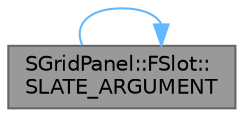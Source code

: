 digraph "SGridPanel::FSlot::SLATE_ARGUMENT"
{
 // INTERACTIVE_SVG=YES
 // LATEX_PDF_SIZE
  bgcolor="transparent";
  edge [fontname=Helvetica,fontsize=10,labelfontname=Helvetica,labelfontsize=10];
  node [fontname=Helvetica,fontsize=10,shape=box,height=0.2,width=0.4];
  rankdir="LR";
  Node1 [id="Node000001",label="SGridPanel::FSlot::\lSLATE_ARGUMENT",height=0.2,width=0.4,color="gray40", fillcolor="grey60", style="filled", fontcolor="black",tooltip="How many columns this slot spans over."];
  Node1 -> Node1 [id="edge1_Node000001_Node000001",color="steelblue1",style="solid",tooltip=" "];
}
